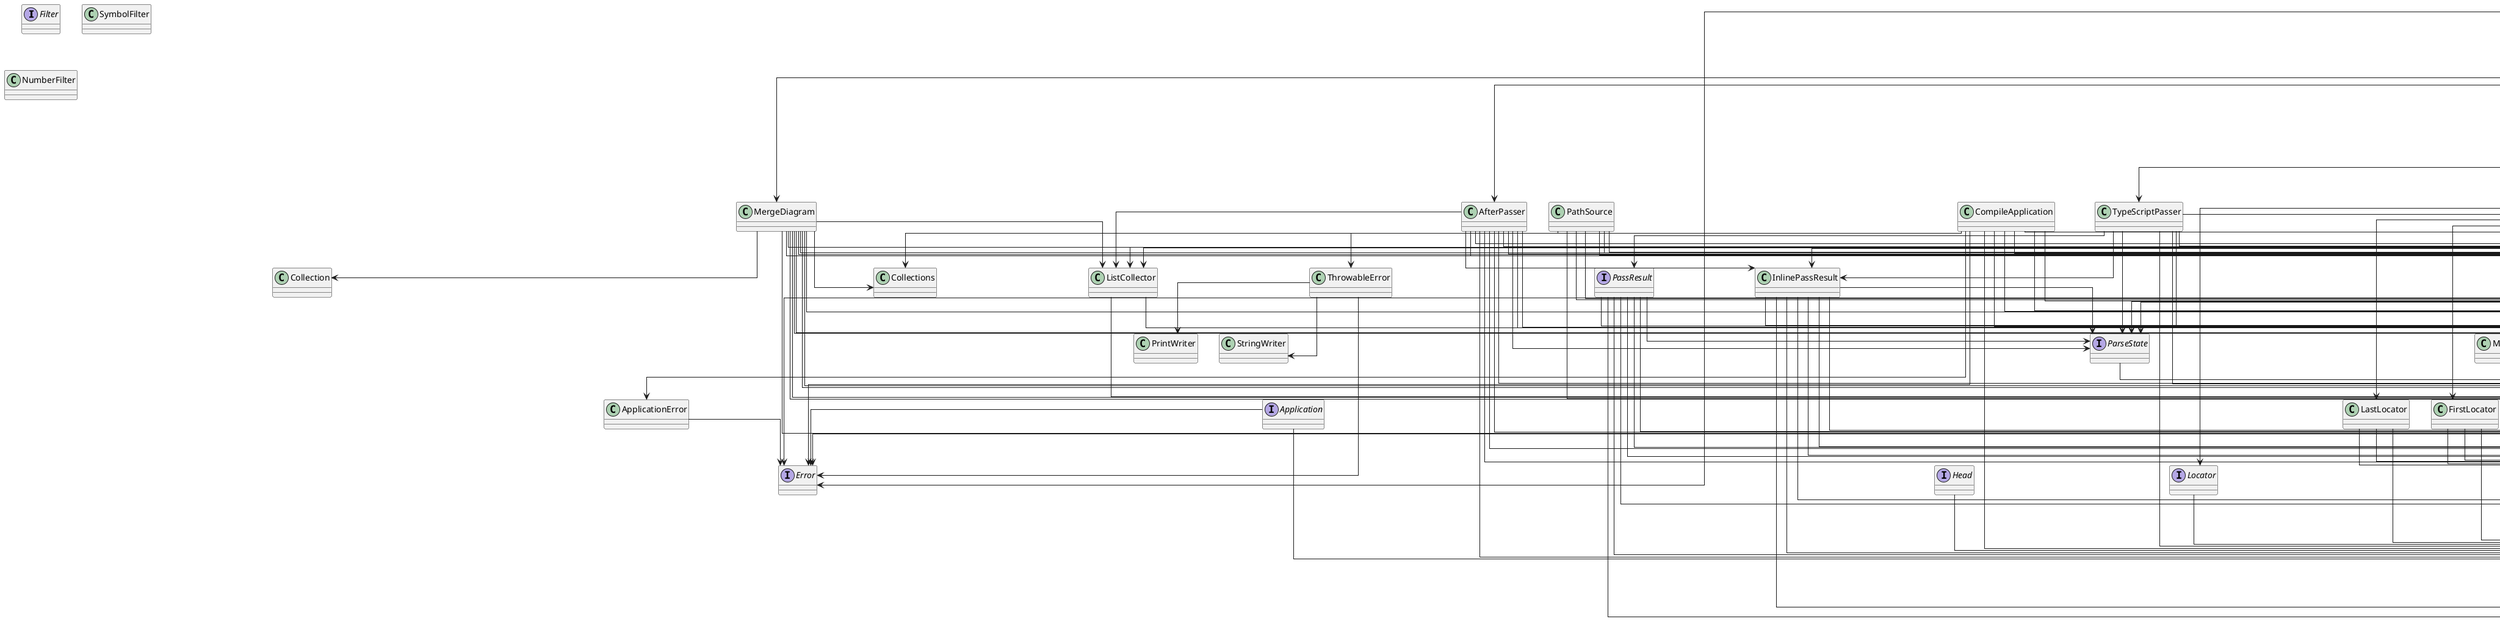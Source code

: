 @startuml
skinparam linetype ortho
interface Filter

class ListCollector

class TypeScriptTargetPlatform

interface Targets

interface TargetPlatform

class Joiner

class FlattenJava

class Tuple2

interface PassResult

class ApplicationError

class StagedCompiler

interface Compiler

class TypescriptRoots

class ImmutableCompileError

interface NodeList

class MapCollector

interface Folder

class SymbolFilter

class RuleGenerator

interface Passer

class InlineCompileResult

class NumberFilter

class RuleLexer

class CompileApplication

interface Collector

class OrState

class InlinePassResult

interface ParseState

interface Rule

interface Error

class PathTargets

class Location

class SingleHead

interface Option

class StripRule

class CompileErrors

class Ok

interface Parser

interface Lexer

class DivideRule

interface IOResult

class LocatingRule

class SuffixRule

class TypeScriptPasser

interface Result

interface AfterAll

class PlantUMLLang

class Main

class LastLocator

class MutableDivideState

interface CompileError

interface Locator

class ContextRule

class RangeHead

interface Source

interface Roots

class FlatMapHead

class CommonLang

class JavaLang

class StringRule

class ThrowableError

class None

interface Head

class StatementFolder

interface Generator

class NodeContext

interface CompileResult

class EmptyHead

interface Stage

class PathSources

class ResultCollector

interface DivideState

class PlantUMLTargetPlatform

class MapRoots

class PrefixRule

class EmptyAfterAll

class ExactRule

class PathSource

class StringContext

class TypeRule

class InlineNodeList

class FirstLocator

interface Node

class OrRule

interface Iter

class NodeRule

class Iters

class ApplicationBuilder

class DelimitedFolder

class Some

interface Context

class MergeDiagram

interface Sources

interface Application

class ImmutableParseState

class TreeParser

class Err

class AfterPasser

class SafeFiles

class HeadedIter

class MapNode

class FilterRule

class InlineIOResult

CompileError --> Error
InlineCompileResult --> Tuple2
InlineCompileResult --> Result
InlineCompileResult --> CompileError
InlineCompileResult --> Function
InlineCompileResult --> Supplier
StatementFolder --> DivideState
Iters --> Tuple2
Iters --> EmptyHead
Iters --> HeadedIter
Iters --> RangeHead
Iters --> SingleHead
Iters --> ArrayList
Iters --> List
Iters --> Map
Iters --> Option
RangeHead --> None
RangeHead --> Option
RangeHead --> Some
MergeDiagram --> Tuple2
MergeDiagram --> ListCollector
MergeDiagram --> Iters
MergeDiagram --> InlineNodeList
MergeDiagram --> MapNode
MergeDiagram --> Node
MergeDiagram --> NodeList
MergeDiagram --> Location
MergeDiagram --> AfterAll
MergeDiagram --> ArrayList
MergeDiagram --> Collection
MergeDiagram --> Collections
MergeDiagram --> HashMap
MergeDiagram --> List
MergeDiagram --> Map
Roots --> Tuple2
Roots --> Iter
Roots --> Node
Roots --> Location
Node --> Tuple2
Node --> Iter
Node --> Option
PassResult --> Option
PassResult --> Tuple2
PassResult --> Node
PassResult --> ParseState
PassResult --> Consumer
PassResult --> Function
PassResult --> Predicate
PassResult --> Supplier
ParseState --> Location
FilterRule --> CompileResult
FilterRule --> CompileErrors
FilterRule --> Node
Passer --> Node
Passer --> ParseState
FlatMapHead --> None
FlatMapHead --> Iter
FlatMapHead --> Option
FlatMapHead --> Function
Result --> Tuple2
Result --> Function
Result --> Supplier
ImmutableParseState --> Location
ApplicationBuilder --> Error
ApplicationBuilder --> Compiler
ApplicationBuilder --> StagedCompiler
ApplicationBuilder --> TargetPlatform
ApplicationBuilder --> Sources
ApplicationBuilder --> PathTargets
ApplicationBuilder --> Targets
ApplicationBuilder --> FlattenJava
ApplicationBuilder --> JavaLang
ApplicationBuilder --> AfterAll
ApplicationBuilder --> Passer
ApplicationBuilder --> Generator
ApplicationBuilder --> RuleGenerator
ApplicationBuilder --> Lexer
ApplicationBuilder --> RuleLexer
ApplicationBuilder --> Parser
ApplicationBuilder --> TreeParser
ApplicationBuilder --> Path
ApplicationBuilder --> Option
OrState --> None
OrState --> Some
OrState --> Err
OrState --> Ok
OrState --> CompileResult
OrState --> InlineCompileResult
OrState --> CompileError
OrState --> Context
OrState --> ImmutableCompileError
OrState --> ArrayList
OrState --> List
OrState --> Option
DivideRule --> None
DivideRule --> Some
DivideRule --> Tuple2
DivideRule --> Joiner
DivideRule --> ListCollector
DivideRule --> ResultCollector
DivideRule --> Iter
DivideRule --> Iters
DivideRule --> CompileResult
DivideRule --> InlineCompileResult
DivideRule --> CompileErrors
DivideRule --> InlineNodeList
DivideRule --> MapNode
DivideRule --> Node
DivideRule --> NodeList
DivideRule --> DivideState
DivideRule --> MutableDivideState
DivideRule --> Folder
DivideRule --> StatementFolder
DivideRule --> Option
Locator --> Option
ListCollector --> ArrayList
ListCollector --> List
IOResult --> Result
IOResult --> IOException
IOResult --> Function
Stage --> CompileResult
Iter --> Collector
Iter --> Result
Iter --> Option
Iter --> BiFunction
Iter --> Function
Iter --> Predicate
ResultCollector --> Ok
ResultCollector --> Result
AfterPasser --> None
AfterPasser --> Option
AfterPasser --> Some
AfterPasser --> Tuple2
AfterPasser --> ListCollector
AfterPasser --> Iter
AfterPasser --> Iters
AfterPasser --> InlineNodeList
AfterPasser --> MapNode
AfterPasser --> Node
AfterPasser --> NodeList
AfterPasser --> InlinePassResult
AfterPasser --> Passer
AfterPasser --> ParseState
PrefixRule --> CompileResult
PrefixRule --> CompileErrors
PrefixRule --> Node
Compiler --> CompileResult
Compiler --> Location
Compiler --> Map
TypeScriptPasser --> None
TypeScriptPasser --> Tuple2
TypeScriptPasser --> Node
TypeScriptPasser --> InlinePassResult
TypeScriptPasser --> PassResult
TypeScriptPasser --> Passer
TypeScriptPasser --> ParseState
TypeScriptPasser --> Option
Head --> Option
OrRule --> CompileResult
OrRule --> Context
OrRule --> NodeContext
OrRule --> StringContext
OrRule --> Node
OrRule --> List
OrRule --> Function
NodeContext --> Node
NodeList --> Iter
PathSource --> IOResult
PathSource --> Location
PathSource --> SafeFiles
PathSource --> Path
PathSource --> ArrayList
PathSource --> Collections
PathSource --> List
StripRule --> CompileResult
StripRule --> Node
SingleHead --> None
SingleHead --> Option
SingleHead --> Some
PathTargets --> None
PathTargets --> Iters
PathTargets --> Location
PathTargets --> SafeFiles
PathTargets --> IOException
PathTargets --> Files
PathTargets --> Path
PathTargets --> Map
PathTargets --> Option
CompileErrors --> Err
CompileErrors --> CompileResult
CompileErrors --> InlineCompileResult
CompileErrors --> NodeContext
CompileErrors --> StringContext
CompileErrors --> Node
CompileErrors --> ImmutableCompileError
DivideState --> Tuple2
DivideState --> Option
DivideState --> Stream
Sources --> IOResult
Sources --> Location
Sources --> Map
Parser --> Roots
Parser --> Stage
HeadedIter --> Collector
HeadedIter --> Iter
HeadedIter --> Ok
HeadedIter --> Result
HeadedIter --> Option
HeadedIter --> BiFunction
HeadedIter --> Function
HeadedIter --> Predicate
Lexer --> Location
Lexer --> Roots
Lexer --> Stage
Lexer --> Map
EmptyAfterAll --> Node
EmptyAfterAll --> Location
EmptyAfterAll --> Map
Some --> Consumer
Some --> Function
Some --> Predicate
Some --> Supplier
TreeParser --> Tuple2
TreeParser --> MapCollector
TreeParser --> Ok
TreeParser --> InlineCompileResult
TreeParser --> CompileError
TreeParser --> CompileResult
TreeParser --> InlineNodeList
TreeParser --> Node
TreeParser --> NodeList
TreeParser --> Location
TreeParser --> AfterAll
TreeParser --> MapRoots
TreeParser --> Passer
TreeParser --> Roots
TreeParser --> Map
MapRoots --> Tuple2
MapRoots --> Iter
MapRoots --> Iters
MapRoots --> Node
MapRoots --> Location
MapRoots --> Map
InlineNodeList --> Iter
InlineNodeList --> Iters
InlineNodeList --> ArrayList
InlineNodeList --> List
Option --> Consumer
Option --> Function
Option --> Predicate
Option --> Supplier
TypescriptRoots --> DivideRule
TypescriptRoots --> ExactRule
TypescriptRoots --> LocatingRule
TypescriptRoots --> OrRule
TypescriptRoots --> PrefixRule
TypescriptRoots --> Rule
TypescriptRoots --> StringRule
TypescriptRoots --> SuffixRule
TypescriptRoots --> TypeRule
TypescriptRoots --> List
Rule --> CompileResult
Rule --> Node
RuleGenerator --> Tuple2
RuleGenerator --> MapCollector
RuleGenerator --> ResultCollector
RuleGenerator --> CompileResult
RuleGenerator --> InlineCompileResult
RuleGenerator --> Rule
RuleGenerator --> Location
RuleGenerator --> Roots
RuleGenerator --> Map
Application --> Error
Application --> Option
Generator --> Location
Generator --> Roots
Generator --> Stage
Generator --> Map
StringRule --> Ok
StringRule --> CompileResult
StringRule --> InlineCompileResult
StringRule --> CompileErrors
StringRule --> MapNode
StringRule --> Node
InlinePassResult --> Option
InlinePassResult --> Tuple2
InlinePassResult --> Node
InlinePassResult --> ParseState
InlinePassResult --> Consumer
InlinePassResult --> Function
InlinePassResult --> Predicate
InlinePassResult --> Supplier
Err --> Tuple2
Err --> Function
Err --> Supplier
MapNode --> None
MapNode --> Some
MapNode --> Tuple2
MapNode --> Joiner
MapNode --> Iter
MapNode --> Iters
MapNode --> HashMap
MapNode --> Map
MapNode --> Option
MapNode --> BiFunction
MapNode --> Function
MapNode --> Collectors
MapNode --> Stream
Folder --> DivideState
Source --> IOResult
Source --> Location
PathSources --> Tuple2
PathSources --> MapCollector
PathSources --> ResultCollector
PathSources --> Iter
PathSources --> IOResult
PathSources --> InlineIOResult
PathSources --> Location
PathSources --> SafeFiles
PathSources --> Files
PathSources --> Path
PathSources --> Map
ThrowableError --> Error
ThrowableError --> PrintWriter
ThrowableError --> StringWriter
ExactRule --> Ok
ExactRule --> CompileResult
ExactRule --> InlineCompileResult
ExactRule --> CompileErrors
ExactRule --> MapNode
ExactRule --> Node
DelimitedFolder --> DivideState
InlineIOResult --> Result
InlineIOResult --> IOException
InlineIOResult --> Function
ApplicationError --> Error
FirstLocator --> None
FirstLocator --> Option
FirstLocator --> Some
TargetPlatform --> Rule
TargetPlatform --> AfterAll
TargetPlatform --> Passer
TargetPlatform --> Path
AfterAll --> Node
AfterAll --> Location
AfterAll --> Map
MapCollector --> Tuple2
MapCollector --> HashMap
MapCollector --> Map
TypeScriptTargetPlatform --> Rule
TypeScriptTargetPlatform --> TypeScriptPasser
TypeScriptTargetPlatform --> TypescriptRoots
TypeScriptTargetPlatform --> AfterAll
TypeScriptTargetPlatform --> EmptyAfterAll
TypeScriptTargetPlatform --> Passer
TypeScriptTargetPlatform --> Path
TypeScriptTargetPlatform --> Paths
Joiner --> None
Joiner --> Option
Joiner --> Some
LastLocator --> None
LastLocator --> Option
LastLocator --> Some
EmptyHead --> None
EmptyHead --> Option
ImmutableCompileError --> CompileError
ImmutableCompileError --> Context
ImmutableCompileError --> ArrayList
ImmutableCompileError --> Comparator
ImmutableCompileError --> List
ImmutableCompileError --> Collectors
SafeFiles --> None
SafeFiles --> Some
SafeFiles --> Iter
SafeFiles --> Iters
SafeFiles --> Err
SafeFiles --> Ok
SafeFiles --> IOException
SafeFiles --> Files
SafeFiles --> Path
SafeFiles --> Option
SafeFiles --> Collectors
SafeFiles --> Stream
Targets --> Location
Targets --> IOException
Targets --> Map
Targets --> Option
StagedCompiler --> CompileResult
StagedCompiler --> Location
StagedCompiler --> Generator
StagedCompiler --> Lexer
StagedCompiler --> Parser
StagedCompiler --> Map
MutableDivideState --> None
MutableDivideState --> Some
MutableDivideState --> Tuple2
MutableDivideState --> ArrayList
MutableDivideState --> List
MutableDivideState --> Option
MutableDivideState --> Stream
CompileApplication --> Some
CompileApplication --> Error
CompileApplication --> Compiler
CompileApplication --> ApplicationError
CompileApplication --> ThrowableError
CompileApplication --> Location
CompileApplication --> Sources
CompileApplication --> Targets
CompileApplication --> Map
CompileApplication --> Option
ContextRule --> CompileResult
ContextRule --> NodeContext
ContextRule --> Node
ContextRule --> StringContext
ContextRule --> ImmutableCompileError
ContextRule --> List
PlantUMLTargetPlatform --> Rule
PlantUMLTargetPlatform --> AfterPasser
PlantUMLTargetPlatform --> MergeDiagram
PlantUMLTargetPlatform --> PlantUMLLang
PlantUMLTargetPlatform --> AfterAll
PlantUMLTargetPlatform --> Passer
PlantUMLTargetPlatform --> Path
PlantUMLTargetPlatform --> Paths
CommonLang --> ExactRule
CommonLang --> Rule
CommonLang --> StripRule
CommonLang --> TypeRule
LocatingRule --> CompileResult
LocatingRule --> CompileErrors
LocatingRule --> Node
LocatingRule --> FirstLocator
LocatingRule --> LastLocator
LocatingRule --> Locator
LocatingRule --> Option
NodeRule --> Ok
NodeRule --> CompileResult
NodeRule --> InlineCompileResult
NodeRule --> CompileErrors
NodeRule --> MapNode
NodeRule --> Node
SuffixRule --> CompileResult
SuffixRule --> CompileErrors
SuffixRule --> Node
JavaLang --> ContextRule
JavaLang --> DivideRule
JavaLang --> LocatingRule
JavaLang --> NodeRule
JavaLang --> OrRule
JavaLang --> PrefixRule
JavaLang --> Rule
JavaLang --> StringRule
JavaLang --> StripRule
JavaLang --> SuffixRule
JavaLang --> FilterRule
JavaLang --> TypeRule
JavaLang --> DelimitedFolder
JavaLang --> List
PlantUMLLang --> DivideRule
PlantUMLLang --> ExactRule
PlantUMLLang --> LocatingRule
PlantUMLLang --> OrRule
PlantUMLLang --> PrefixRule
PlantUMLLang --> Rule
PlantUMLLang --> StringRule
PlantUMLLang --> SuffixRule
PlantUMLLang --> TypeRule
PlantUMLLang --> StatementFolder
PlantUMLLang --> List
CompileResult --> Tuple2
CompileResult --> Result
CompileResult --> CompileError
CompileResult --> Function
CompileResult --> Supplier
Ok --> Tuple2
Ok --> Function
Ok --> Supplier
Main --> Iters
Main --> ApplicationBuilder
Main --> Error
Main --> PlantUMLTargetPlatform
Main --> TypeScriptTargetPlatform
Main --> PathSources
Main --> Sources
Main --> Paths
None --> Consumer
None --> Function
None --> Predicate
None --> Supplier
FlattenJava --> None
FlattenJava --> Some
FlattenJava --> Tuple2
FlattenJava --> ListCollector
FlattenJava --> InlineNodeList
FlattenJava --> Node
FlattenJava --> NodeList
FlattenJava --> InlinePassResult
FlattenJava --> Passer
FlattenJava --> ParseState
RuleLexer --> Tuple2
RuleLexer --> MapCollector
RuleLexer --> ResultCollector
RuleLexer --> Iters
RuleLexer --> CompileResult
RuleLexer --> InlineCompileResult
RuleLexer --> Node
RuleLexer --> Rule
RuleLexer --> Location
RuleLexer --> MapRoots
RuleLexer --> Roots
RuleLexer --> Map
Location --> List
TypeRule --> CompileResult
TypeRule --> InlineCompileResult
TypeRule --> Context
TypeRule --> NodeContext
TypeRule --> StringContext
TypeRule --> CompileError
TypeRule --> CompileErrors
TypeRule --> Node
TypeRule --> ImmutableCompileError
TypeRule --> List
@enduml
